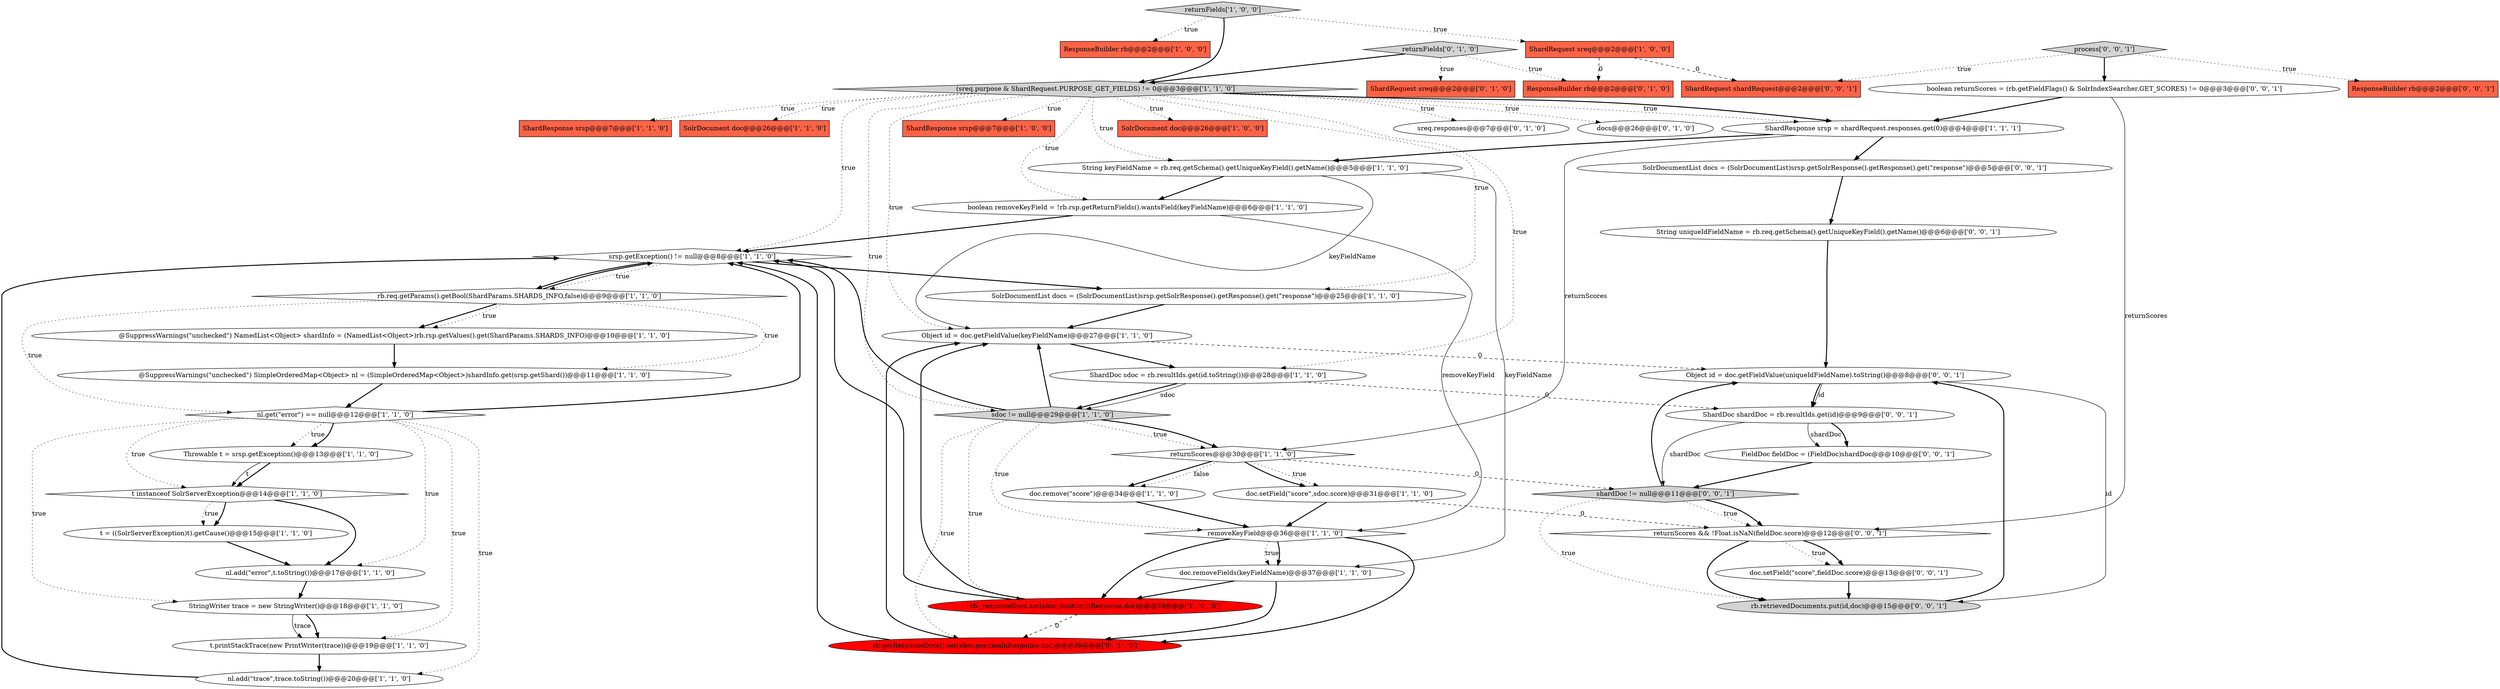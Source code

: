 digraph {
28 [style = filled, label = "ShardResponse srsp = shardRequest.responses.get(0)@@@4@@@['1', '1', '1']", fillcolor = white, shape = ellipse image = "AAA0AAABBB1BBB"];
23 [style = filled, label = "ShardResponse srsp@@@7@@@['1', '1', '0']", fillcolor = tomato, shape = box image = "AAA0AAABBB1BBB"];
30 [style = filled, label = "doc.remove(\"score\")@@@34@@@['1', '1', '0']", fillcolor = white, shape = ellipse image = "AAA0AAABBB1BBB"];
3 [style = filled, label = "ResponseBuilder rb@@@2@@@['1', '0', '0']", fillcolor = tomato, shape = box image = "AAA0AAABBB1BBB"];
34 [style = filled, label = "ShardRequest sreq@@@2@@@['0', '1', '0']", fillcolor = tomato, shape = box image = "AAA0AAABBB2BBB"];
49 [style = filled, label = "FieldDoc fieldDoc = (FieldDoc)shardDoc@@@10@@@['0', '0', '1']", fillcolor = white, shape = ellipse image = "AAA0AAABBB3BBB"];
19 [style = filled, label = "t instanceof SolrServerException@@@14@@@['1', '1', '0']", fillcolor = white, shape = diamond image = "AAA0AAABBB1BBB"];
48 [style = filled, label = "String uniqueIdFieldName = rb.req.getSchema().getUniqueKeyField().getName()@@@6@@@['0', '0', '1']", fillcolor = white, shape = ellipse image = "AAA0AAABBB3BBB"];
40 [style = filled, label = "process['0', '0', '1']", fillcolor = lightgray, shape = diamond image = "AAA0AAABBB3BBB"];
41 [style = filled, label = "shardDoc != null@@@11@@@['0', '0', '1']", fillcolor = lightgray, shape = diamond image = "AAA0AAABBB3BBB"];
31 [style = filled, label = "SolrDocument doc@@@26@@@['1', '1', '0']", fillcolor = tomato, shape = box image = "AAA0AAABBB1BBB"];
26 [style = filled, label = "Throwable t = srsp.getException()@@@13@@@['1', '1', '0']", fillcolor = white, shape = ellipse image = "AAA0AAABBB1BBB"];
22 [style = filled, label = "SolrDocumentList docs = (SolrDocumentList)srsp.getSolrResponse().getResponse().get(\"response\")@@@25@@@['1', '1', '0']", fillcolor = white, shape = ellipse image = "AAA0AAABBB1BBB"];
24 [style = filled, label = "srsp.getException() != null@@@8@@@['1', '1', '0']", fillcolor = white, shape = diamond image = "AAA0AAABBB1BBB"];
42 [style = filled, label = "Object id = doc.getFieldValue(uniqueIdFieldName).toString()@@@8@@@['0', '0', '1']", fillcolor = white, shape = ellipse image = "AAA0AAABBB3BBB"];
9 [style = filled, label = "String keyFieldName = rb.req.getSchema().getUniqueKeyField().getName()@@@5@@@['1', '1', '0']", fillcolor = white, shape = ellipse image = "AAA0AAABBB1BBB"];
29 [style = filled, label = "StringWriter trace = new StringWriter()@@@18@@@['1', '1', '0']", fillcolor = white, shape = ellipse image = "AAA0AAABBB1BBB"];
38 [style = filled, label = "ResponseBuilder rb@@@2@@@['0', '1', '0']", fillcolor = tomato, shape = box image = "AAA1AAABBB2BBB"];
35 [style = filled, label = "rb.getResponseDocs().set(sdoc.positionInResponse,doc)@@@39@@@['0', '1', '0']", fillcolor = red, shape = ellipse image = "AAA1AAABBB2BBB"];
45 [style = filled, label = "rb.retrievedDocuments.put(id,doc)@@@15@@@['0', '0', '1']", fillcolor = lightgray, shape = ellipse image = "AAA0AAABBB3BBB"];
12 [style = filled, label = "@SuppressWarnings(\"unchecked\") NamedList<Object> shardInfo = (NamedList<Object>)rb.rsp.getValues().get(ShardParams.SHARDS_INFO)@@@10@@@['1', '1', '0']", fillcolor = white, shape = ellipse image = "AAA0AAABBB1BBB"];
8 [style = filled, label = "(sreq.purpose & ShardRequest.PURPOSE_GET_FIELDS) != 0@@@3@@@['1', '1', '0']", fillcolor = lightgray, shape = diamond image = "AAA0AAABBB1BBB"];
1 [style = filled, label = "removeKeyField@@@36@@@['1', '1', '0']", fillcolor = white, shape = diamond image = "AAA0AAABBB1BBB"];
15 [style = filled, label = "ShardResponse srsp@@@7@@@['1', '0', '0']", fillcolor = tomato, shape = box image = "AAA0AAABBB1BBB"];
17 [style = filled, label = "ShardRequest sreq@@@2@@@['1', '0', '0']", fillcolor = tomato, shape = box image = "AAA1AAABBB1BBB"];
21 [style = filled, label = "returnFields['1', '0', '0']", fillcolor = lightgray, shape = diamond image = "AAA0AAABBB1BBB"];
7 [style = filled, label = "boolean removeKeyField = !rb.rsp.getReturnFields().wantsField(keyFieldName)@@@6@@@['1', '1', '0']", fillcolor = white, shape = ellipse image = "AAA0AAABBB1BBB"];
37 [style = filled, label = "returnFields['0', '1', '0']", fillcolor = lightgray, shape = diamond image = "AAA0AAABBB2BBB"];
4 [style = filled, label = "rb.req.getParams().getBool(ShardParams.SHARDS_INFO,false)@@@9@@@['1', '1', '0']", fillcolor = white, shape = diamond image = "AAA0AAABBB1BBB"];
2 [style = filled, label = "t.printStackTrace(new PrintWriter(trace))@@@19@@@['1', '1', '0']", fillcolor = white, shape = ellipse image = "AAA0AAABBB1BBB"];
10 [style = filled, label = "@SuppressWarnings(\"unchecked\") SimpleOrderedMap<Object> nl = (SimpleOrderedMap<Object>)shardInfo.get(srsp.getShard())@@@11@@@['1', '1', '0']", fillcolor = white, shape = ellipse image = "AAA0AAABBB1BBB"];
20 [style = filled, label = "Object id = doc.getFieldValue(keyFieldName)@@@27@@@['1', '1', '0']", fillcolor = white, shape = ellipse image = "AAA0AAABBB1BBB"];
39 [style = filled, label = "returnScores && !Float.isNaN(fieldDoc.score)@@@12@@@['0', '0', '1']", fillcolor = white, shape = diamond image = "AAA0AAABBB3BBB"];
0 [style = filled, label = "nl.add(\"error\",t.toString())@@@17@@@['1', '1', '0']", fillcolor = white, shape = ellipse image = "AAA0AAABBB1BBB"];
5 [style = filled, label = "nl.add(\"trace\",trace.toString())@@@20@@@['1', '1', '0']", fillcolor = white, shape = ellipse image = "AAA0AAABBB1BBB"];
11 [style = filled, label = "nl.get(\"error\") == null@@@12@@@['1', '1', '0']", fillcolor = white, shape = diamond image = "AAA0AAABBB1BBB"];
44 [style = filled, label = "doc.setField(\"score\",fieldDoc.score)@@@13@@@['0', '0', '1']", fillcolor = white, shape = ellipse image = "AAA0AAABBB3BBB"];
14 [style = filled, label = "doc.setField(\"score\",sdoc.score)@@@31@@@['1', '1', '0']", fillcolor = white, shape = ellipse image = "AAA0AAABBB1BBB"];
50 [style = filled, label = "boolean returnScores = (rb.getFieldFlags() & SolrIndexSearcher.GET_SCORES) != 0@@@3@@@['0', '0', '1']", fillcolor = white, shape = ellipse image = "AAA0AAABBB3BBB"];
43 [style = filled, label = "SolrDocumentList docs = (SolrDocumentList)srsp.getSolrResponse().getResponse().get(\"response\")@@@5@@@['0', '0', '1']", fillcolor = white, shape = ellipse image = "AAA0AAABBB3BBB"];
13 [style = filled, label = "SolrDocument doc@@@26@@@['1', '0', '0']", fillcolor = tomato, shape = box image = "AAA0AAABBB1BBB"];
6 [style = filled, label = "ShardDoc sdoc = rb.resultIds.get(id.toString())@@@28@@@['1', '1', '0']", fillcolor = white, shape = ellipse image = "AAA0AAABBB1BBB"];
18 [style = filled, label = "returnScores@@@30@@@['1', '1', '0']", fillcolor = white, shape = diamond image = "AAA0AAABBB1BBB"];
27 [style = filled, label = "sdoc != null@@@29@@@['1', '1', '0']", fillcolor = lightgray, shape = diamond image = "AAA0AAABBB1BBB"];
16 [style = filled, label = "t = ((SolrServerException)t).getCause()@@@15@@@['1', '1', '0']", fillcolor = white, shape = ellipse image = "AAA0AAABBB1BBB"];
47 [style = filled, label = "ResponseBuilder rb@@@2@@@['0', '0', '1']", fillcolor = tomato, shape = box image = "AAA0AAABBB3BBB"];
46 [style = filled, label = "ShardDoc shardDoc = rb.resultIds.get(id)@@@9@@@['0', '0', '1']", fillcolor = white, shape = ellipse image = "AAA0AAABBB3BBB"];
36 [style = filled, label = "sreq.responses@@@7@@@['0', '1', '0']", fillcolor = white, shape = ellipse image = "AAA0AAABBB2BBB"];
25 [style = filled, label = "rb._responseDocs.set(sdoc.positionInResponse,doc)@@@39@@@['1', '0', '0']", fillcolor = red, shape = ellipse image = "AAA1AAABBB1BBB"];
32 [style = filled, label = "doc.removeFields(keyFieldName)@@@37@@@['1', '1', '0']", fillcolor = white, shape = ellipse image = "AAA0AAABBB1BBB"];
33 [style = filled, label = "docs@@@26@@@['0', '1', '0']", fillcolor = white, shape = ellipse image = "AAA0AAABBB2BBB"];
51 [style = filled, label = "ShardRequest shardRequest@@@2@@@['0', '0', '1']", fillcolor = tomato, shape = box image = "AAA0AAABBB3BBB"];
32->35 [style = bold, label=""];
8->28 [style = dotted, label="true"];
27->1 [style = dotted, label="true"];
16->0 [style = bold, label=""];
50->39 [style = solid, label="returnScores"];
40->51 [style = dotted, label="true"];
24->4 [style = dotted, label="true"];
21->8 [style = bold, label=""];
18->30 [style = bold, label=""];
28->9 [style = bold, label=""];
9->20 [style = solid, label="keyFieldName"];
9->7 [style = bold, label=""];
37->38 [style = dotted, label="true"];
11->2 [style = dotted, label="true"];
12->10 [style = bold, label=""];
29->2 [style = bold, label=""];
28->43 [style = bold, label=""];
11->0 [style = dotted, label="true"];
32->25 [style = bold, label=""];
8->22 [style = dotted, label="true"];
45->42 [style = bold, label=""];
8->20 [style = dotted, label="true"];
27->18 [style = dotted, label="true"];
18->30 [style = dotted, label="false"];
27->35 [style = dotted, label="true"];
8->31 [style = dotted, label="true"];
10->11 [style = bold, label=""];
8->28 [style = bold, label=""];
40->50 [style = bold, label=""];
9->32 [style = solid, label="keyFieldName"];
29->2 [style = solid, label="trace"];
42->46 [style = bold, label=""];
27->25 [style = dotted, label="true"];
35->20 [style = bold, label=""];
8->7 [style = dotted, label="true"];
8->23 [style = dotted, label="true"];
0->29 [style = bold, label=""];
11->5 [style = dotted, label="true"];
21->17 [style = dotted, label="true"];
1->35 [style = bold, label=""];
39->45 [style = bold, label=""];
50->28 [style = bold, label=""];
1->32 [style = dotted, label="true"];
11->26 [style = dotted, label="true"];
25->24 [style = bold, label=""];
7->24 [style = bold, label=""];
8->33 [style = dotted, label="true"];
40->47 [style = dotted, label="true"];
22->20 [style = bold, label=""];
39->44 [style = dotted, label="true"];
49->41 [style = bold, label=""];
1->32 [style = bold, label=""];
28->18 [style = solid, label="returnScores"];
42->46 [style = solid, label="id"];
46->41 [style = solid, label="shardDoc"];
11->19 [style = dotted, label="true"];
44->45 [style = bold, label=""];
27->20 [style = bold, label=""];
11->26 [style = bold, label=""];
27->18 [style = bold, label=""];
4->24 [style = bold, label=""];
4->10 [style = dotted, label="true"];
11->29 [style = dotted, label="true"];
4->11 [style = dotted, label="true"];
8->15 [style = dotted, label="true"];
14->39 [style = dashed, label="0"];
7->1 [style = solid, label="removeKeyField"];
26->19 [style = bold, label=""];
11->24 [style = bold, label=""];
17->38 [style = dashed, label="0"];
8->24 [style = dotted, label="true"];
19->0 [style = bold, label=""];
35->24 [style = bold, label=""];
19->16 [style = bold, label=""];
17->51 [style = dashed, label="0"];
6->27 [style = bold, label=""];
25->20 [style = bold, label=""];
20->42 [style = dashed, label="0"];
8->6 [style = dotted, label="true"];
5->24 [style = bold, label=""];
21->3 [style = dotted, label="true"];
4->12 [style = bold, label=""];
27->24 [style = bold, label=""];
8->13 [style = dotted, label="true"];
8->9 [style = dotted, label="true"];
8->36 [style = dotted, label="true"];
37->34 [style = dotted, label="true"];
37->8 [style = bold, label=""];
6->27 [style = solid, label="sdoc"];
4->12 [style = dotted, label="true"];
1->25 [style = bold, label=""];
2->5 [style = bold, label=""];
30->1 [style = bold, label=""];
39->44 [style = bold, label=""];
46->49 [style = solid, label="shardDoc"];
18->41 [style = dashed, label="0"];
46->49 [style = bold, label=""];
43->48 [style = bold, label=""];
42->45 [style = solid, label="id"];
41->39 [style = dotted, label="true"];
20->6 [style = bold, label=""];
25->35 [style = dashed, label="0"];
48->42 [style = bold, label=""];
24->22 [style = bold, label=""];
18->14 [style = dotted, label="true"];
41->45 [style = dotted, label="true"];
14->1 [style = bold, label=""];
6->46 [style = dashed, label="0"];
24->4 [style = bold, label=""];
19->16 [style = dotted, label="true"];
26->19 [style = solid, label="t"];
8->27 [style = dotted, label="true"];
41->39 [style = bold, label=""];
18->14 [style = bold, label=""];
41->42 [style = bold, label=""];
}
